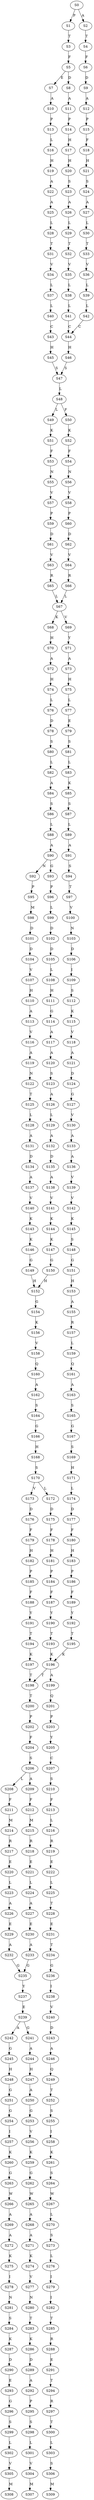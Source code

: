 strict digraph  {
	S0 -> S1 [ label = P ];
	S0 -> S2 [ label = A ];
	S1 -> S3 [ label = T ];
	S2 -> S4 [ label = T ];
	S3 -> S5 [ label = F ];
	S4 -> S6 [ label = F ];
	S5 -> S7 [ label = E ];
	S5 -> S8 [ label = D ];
	S6 -> S9 [ label = D ];
	S7 -> S10 [ label = A ];
	S8 -> S11 [ label = A ];
	S9 -> S12 [ label = A ];
	S10 -> S13 [ label = P ];
	S11 -> S14 [ label = P ];
	S12 -> S15 [ label = P ];
	S13 -> S16 [ label = L ];
	S14 -> S17 [ label = H ];
	S15 -> S18 [ label = F ];
	S16 -> S19 [ label = H ];
	S17 -> S20 [ label = H ];
	S18 -> S21 [ label = H ];
	S19 -> S22 [ label = A ];
	S20 -> S23 [ label = S ];
	S21 -> S24 [ label = S ];
	S22 -> S25 [ label = A ];
	S23 -> S26 [ label = A ];
	S24 -> S27 [ label = A ];
	S25 -> S28 [ label = L ];
	S26 -> S29 [ label = L ];
	S27 -> S30 [ label = L ];
	S28 -> S31 [ label = T ];
	S29 -> S32 [ label = T ];
	S30 -> S33 [ label = T ];
	S31 -> S34 [ label = V ];
	S32 -> S35 [ label = V ];
	S33 -> S36 [ label = V ];
	S34 -> S37 [ label = L ];
	S35 -> S38 [ label = L ];
	S36 -> S39 [ label = L ];
	S37 -> S40 [ label = L ];
	S38 -> S41 [ label = L ];
	S39 -> S42 [ label = L ];
	S40 -> S43 [ label = C ];
	S41 -> S44 [ label = C ];
	S42 -> S44 [ label = C ];
	S43 -> S45 [ label = H ];
	S44 -> S46 [ label = H ];
	S45 -> S47 [ label = S ];
	S46 -> S47 [ label = S ];
	S47 -> S48 [ label = L ];
	S48 -> S49 [ label = L ];
	S48 -> S50 [ label = F ];
	S49 -> S51 [ label = K ];
	S50 -> S52 [ label = K ];
	S51 -> S53 [ label = F ];
	S52 -> S54 [ label = F ];
	S53 -> S55 [ label = N ];
	S54 -> S56 [ label = N ];
	S55 -> S57 [ label = V ];
	S56 -> S58 [ label = V ];
	S57 -> S59 [ label = P ];
	S58 -> S60 [ label = P ];
	S59 -> S61 [ label = D ];
	S60 -> S62 [ label = D ];
	S61 -> S63 [ label = V ];
	S62 -> S64 [ label = V ];
	S63 -> S65 [ label = R ];
	S64 -> S66 [ label = R ];
	S65 -> S67 [ label = L ];
	S66 -> S67 [ label = L ];
	S67 -> S68 [ label = K ];
	S67 -> S69 [ label = V ];
	S68 -> S70 [ label = H ];
	S69 -> S71 [ label = Y ];
	S70 -> S72 [ label = A ];
	S71 -> S73 [ label = A ];
	S72 -> S74 [ label = H ];
	S73 -> S75 [ label = H ];
	S74 -> S76 [ label = L ];
	S75 -> S77 [ label = L ];
	S76 -> S78 [ label = D ];
	S77 -> S79 [ label = E ];
	S78 -> S80 [ label = S ];
	S79 -> S81 [ label = S ];
	S80 -> S82 [ label = L ];
	S81 -> S83 [ label = L ];
	S82 -> S84 [ label = A ];
	S83 -> S85 [ label = K ];
	S84 -> S86 [ label = S ];
	S85 -> S87 [ label = S ];
	S86 -> S88 [ label = L ];
	S87 -> S89 [ label = L ];
	S88 -> S90 [ label = A ];
	S89 -> S91 [ label = A ];
	S90 -> S92 [ label = N ];
	S90 -> S93 [ label = G ];
	S91 -> S94 [ label = S ];
	S92 -> S95 [ label = P ];
	S93 -> S96 [ label = P ];
	S94 -> S97 [ label = T ];
	S95 -> S98 [ label = M ];
	S96 -> S99 [ label = L ];
	S97 -> S100 [ label = V ];
	S98 -> S101 [ label = D ];
	S99 -> S102 [ label = D ];
	S100 -> S103 [ label = N ];
	S101 -> S104 [ label = D ];
	S102 -> S105 [ label = D ];
	S103 -> S106 [ label = D ];
	S104 -> S107 [ label = V ];
	S105 -> S108 [ label = L ];
	S106 -> S109 [ label = I ];
	S107 -> S110 [ label = H ];
	S108 -> S111 [ label = H ];
	S109 -> S112 [ label = S ];
	S110 -> S113 [ label = A ];
	S111 -> S114 [ label = G ];
	S112 -> S115 [ label = K ];
	S113 -> S116 [ label = V ];
	S114 -> S117 [ label = A ];
	S115 -> S118 [ label = V ];
	S116 -> S119 [ label = A ];
	S117 -> S120 [ label = A ];
	S118 -> S121 [ label = A ];
	S119 -> S122 [ label = N ];
	S120 -> S123 [ label = S ];
	S121 -> S124 [ label = D ];
	S122 -> S125 [ label = T ];
	S123 -> S126 [ label = A ];
	S124 -> S127 [ label = G ];
	S125 -> S128 [ label = L ];
	S126 -> S129 [ label = L ];
	S127 -> S130 [ label = V ];
	S128 -> S131 [ label = A ];
	S129 -> S132 [ label = A ];
	S130 -> S133 [ label = A ];
	S131 -> S134 [ label = D ];
	S132 -> S135 [ label = D ];
	S133 -> S136 [ label = A ];
	S134 -> S137 [ label = A ];
	S135 -> S138 [ label = A ];
	S136 -> S139 [ label = V ];
	S137 -> S140 [ label = V ];
	S138 -> S141 [ label = V ];
	S139 -> S142 [ label = V ];
	S140 -> S143 [ label = K ];
	S141 -> S144 [ label = K ];
	S142 -> S145 [ label = K ];
	S143 -> S146 [ label = K ];
	S144 -> S147 [ label = K ];
	S145 -> S148 [ label = S ];
	S146 -> S149 [ label = G ];
	S147 -> S150 [ label = G ];
	S148 -> S151 [ label = G ];
	S149 -> S152 [ label = H ];
	S150 -> S152 [ label = H ];
	S151 -> S153 [ label = H ];
	S152 -> S154 [ label = G ];
	S153 -> S155 [ label = A ];
	S154 -> S156 [ label = K ];
	S155 -> S157 [ label = R ];
	S156 -> S158 [ label = V ];
	S157 -> S159 [ label = L ];
	S158 -> S160 [ label = Q ];
	S159 -> S161 [ label = Q ];
	S160 -> S162 [ label = A ];
	S161 -> S163 [ label = A ];
	S162 -> S164 [ label = S ];
	S163 -> S165 [ label = S ];
	S164 -> S166 [ label = G ];
	S165 -> S167 [ label = G ];
	S166 -> S168 [ label = H ];
	S167 -> S169 [ label = S ];
	S168 -> S170 [ label = S ];
	S169 -> S171 [ label = H ];
	S170 -> S172 [ label = L ];
	S170 -> S173 [ label = V ];
	S171 -> S174 [ label = L ];
	S172 -> S175 [ label = D ];
	S173 -> S176 [ label = D ];
	S174 -> S177 [ label = D ];
	S175 -> S178 [ label = F ];
	S176 -> S179 [ label = F ];
	S177 -> S180 [ label = F ];
	S178 -> S181 [ label = H ];
	S179 -> S182 [ label = H ];
	S180 -> S183 [ label = H ];
	S181 -> S184 [ label = P ];
	S182 -> S185 [ label = P ];
	S183 -> S186 [ label = P ];
	S184 -> S187 [ label = F ];
	S185 -> S188 [ label = F ];
	S186 -> S189 [ label = F ];
	S187 -> S190 [ label = Y ];
	S188 -> S191 [ label = Y ];
	S189 -> S192 [ label = Y ];
	S190 -> S193 [ label = T ];
	S191 -> S194 [ label = T ];
	S192 -> S195 [ label = T ];
	S193 -> S196 [ label = K ];
	S194 -> S197 [ label = K ];
	S195 -> S196 [ label = K ];
	S196 -> S198 [ label = T ];
	S196 -> S199 [ label = A ];
	S197 -> S198 [ label = T ];
	S198 -> S200 [ label = T ];
	S199 -> S201 [ label = Q ];
	S200 -> S202 [ label = P ];
	S201 -> S203 [ label = P ];
	S202 -> S204 [ label = F ];
	S203 -> S205 [ label = Y ];
	S204 -> S206 [ label = S ];
	S205 -> S207 [ label = C ];
	S206 -> S208 [ label = L ];
	S206 -> S209 [ label = A ];
	S207 -> S210 [ label = S ];
	S208 -> S211 [ label = F ];
	S209 -> S212 [ label = F ];
	S210 -> S213 [ label = F ];
	S211 -> S214 [ label = M ];
	S212 -> S215 [ label = M ];
	S213 -> S216 [ label = L ];
	S214 -> S217 [ label = R ];
	S215 -> S218 [ label = R ];
	S216 -> S219 [ label = R ];
	S217 -> S220 [ label = E ];
	S218 -> S221 [ label = E ];
	S219 -> S222 [ label = E ];
	S220 -> S223 [ label = L ];
	S221 -> S224 [ label = L ];
	S222 -> S225 [ label = L ];
	S223 -> S226 [ label = A ];
	S224 -> S227 [ label = A ];
	S225 -> S228 [ label = T ];
	S226 -> S229 [ label = E ];
	S227 -> S230 [ label = E ];
	S228 -> S231 [ label = E ];
	S229 -> S232 [ label = A ];
	S230 -> S233 [ label = A ];
	S231 -> S234 [ label = T ];
	S232 -> S235 [ label = G ];
	S233 -> S235 [ label = G ];
	S234 -> S236 [ label = G ];
	S235 -> S237 [ label = Y ];
	S236 -> S238 [ label = I ];
	S237 -> S239 [ label = E ];
	S238 -> S240 [ label = V ];
	S239 -> S241 [ label = G ];
	S239 -> S242 [ label = A ];
	S240 -> S243 [ label = D ];
	S241 -> S244 [ label = A ];
	S242 -> S245 [ label = G ];
	S243 -> S246 [ label = A ];
	S244 -> S247 [ label = H ];
	S245 -> S248 [ label = H ];
	S246 -> S249 [ label = Q ];
	S247 -> S250 [ label = A ];
	S248 -> S251 [ label = G ];
	S249 -> S252 [ label = T ];
	S250 -> S253 [ label = G ];
	S251 -> S254 [ label = G ];
	S252 -> S255 [ label = S ];
	S253 -> S256 [ label = V ];
	S254 -> S257 [ label = I ];
	S255 -> S258 [ label = I ];
	S256 -> S259 [ label = K ];
	S257 -> S260 [ label = K ];
	S258 -> S261 [ label = K ];
	S259 -> S262 [ label = G ];
	S260 -> S263 [ label = G ];
	S261 -> S264 [ label = S ];
	S262 -> S265 [ label = W ];
	S263 -> S266 [ label = W ];
	S264 -> S267 [ label = W ];
	S265 -> S268 [ label = A ];
	S266 -> S269 [ label = A ];
	S267 -> S270 [ label = L ];
	S268 -> S271 [ label = A ];
	S269 -> S272 [ label = A ];
	S270 -> S273 [ label = S ];
	S271 -> S274 [ label = K ];
	S272 -> S275 [ label = K ];
	S273 -> S276 [ label = L ];
	S274 -> S277 [ label = V ];
	S275 -> S278 [ label = I ];
	S276 -> S279 [ label = I ];
	S277 -> S280 [ label = N ];
	S278 -> S281 [ label = N ];
	S279 -> S282 [ label = I ];
	S280 -> S283 [ label = T ];
	S281 -> S284 [ label = S ];
	S282 -> S285 [ label = T ];
	S283 -> S286 [ label = K ];
	S284 -> S287 [ label = K ];
	S285 -> S288 [ label = R ];
	S286 -> S289 [ label = D ];
	S287 -> S290 [ label = D ];
	S288 -> S291 [ label = E ];
	S289 -> S292 [ label = A ];
	S290 -> S293 [ label = E ];
	S291 -> S294 [ label = T ];
	S292 -> S295 [ label = P ];
	S293 -> S296 [ label = G ];
	S294 -> S297 [ label = R ];
	S295 -> S298 [ label = S ];
	S296 -> S299 [ label = S ];
	S297 -> S300 [ label = T ];
	S298 -> S301 [ label = L ];
	S299 -> S302 [ label = L ];
	S300 -> S303 [ label = L ];
	S301 -> S304 [ label = V ];
	S302 -> S305 [ label = V ];
	S303 -> S306 [ label = S ];
	S304 -> S307 [ label = M ];
	S305 -> S308 [ label = M ];
	S306 -> S309 [ label = M ];
}
